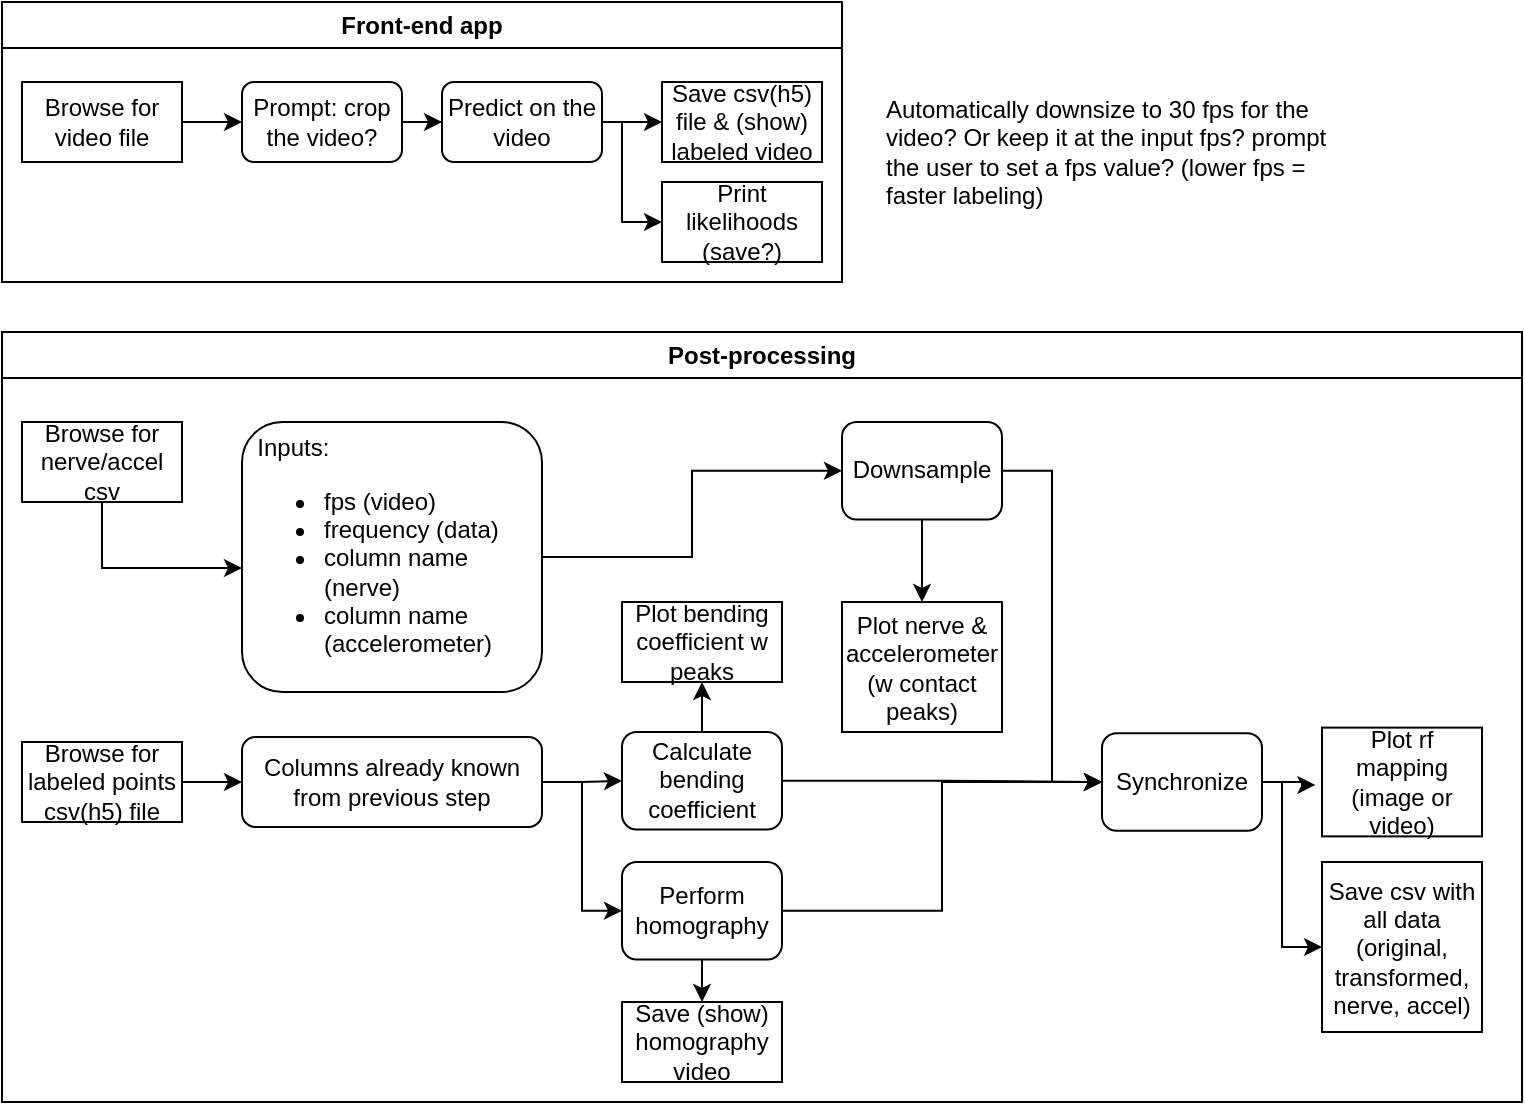 <mxfile version="24.9.3">
  <diagram name="Page-1" id="vNVrnEABNTlf1aJvdIIX">
    <mxGraphModel dx="1185" dy="648" grid="1" gridSize="10" guides="1" tooltips="1" connect="1" arrows="1" fold="1" page="1" pageScale="1" pageWidth="827" pageHeight="1169" math="0" shadow="0">
      <root>
        <mxCell id="0" />
        <mxCell id="1" parent="0" />
        <mxCell id="pD3Jry5jMXSjcFZiKpdW-15" value="Front-end app" style="swimlane;whiteSpace=wrap;html=1;" vertex="1" parent="1">
          <mxGeometry x="40" y="320" width="420" height="140" as="geometry" />
        </mxCell>
        <mxCell id="pD3Jry5jMXSjcFZiKpdW-1" value="&lt;div&gt;Browse for video file&lt;/div&gt;" style="rounded=0;whiteSpace=wrap;html=1;" vertex="1" parent="pD3Jry5jMXSjcFZiKpdW-15">
          <mxGeometry x="10" y="40" width="80" height="40" as="geometry" />
        </mxCell>
        <mxCell id="pD3Jry5jMXSjcFZiKpdW-7" value="&lt;div&gt;Save csv(h5) file &amp;amp; (show) labeled video&lt;/div&gt;" style="rounded=0;whiteSpace=wrap;html=1;" vertex="1" parent="pD3Jry5jMXSjcFZiKpdW-15">
          <mxGeometry x="330" y="40" width="80" height="40" as="geometry" />
        </mxCell>
        <mxCell id="pD3Jry5jMXSjcFZiKpdW-17" style="edgeStyle=orthogonalEdgeStyle;rounded=0;orthogonalLoop=1;jettySize=auto;html=1;entryX=0;entryY=0.5;entryDx=0;entryDy=0;" edge="1" parent="pD3Jry5jMXSjcFZiKpdW-15" source="pD3Jry5jMXSjcFZiKpdW-10" target="pD3Jry5jMXSjcFZiKpdW-16">
          <mxGeometry relative="1" as="geometry">
            <Array as="points">
              <mxPoint x="310" y="60" />
              <mxPoint x="310" y="110" />
            </Array>
          </mxGeometry>
        </mxCell>
        <mxCell id="pD3Jry5jMXSjcFZiKpdW-10" value="Predict on the video" style="rounded=1;whiteSpace=wrap;html=1;" vertex="1" parent="pD3Jry5jMXSjcFZiKpdW-15">
          <mxGeometry x="220" y="40" width="80" height="40" as="geometry" />
        </mxCell>
        <mxCell id="pD3Jry5jMXSjcFZiKpdW-9" value="Prompt: crop the video?" style="rounded=1;whiteSpace=wrap;html=1;" vertex="1" parent="pD3Jry5jMXSjcFZiKpdW-15">
          <mxGeometry x="120" y="40" width="80" height="40" as="geometry" />
        </mxCell>
        <mxCell id="pD3Jry5jMXSjcFZiKpdW-13" style="edgeStyle=orthogonalEdgeStyle;rounded=0;orthogonalLoop=1;jettySize=auto;html=1;" edge="1" parent="pD3Jry5jMXSjcFZiKpdW-15" source="pD3Jry5jMXSjcFZiKpdW-10" target="pD3Jry5jMXSjcFZiKpdW-7">
          <mxGeometry relative="1" as="geometry" />
        </mxCell>
        <mxCell id="pD3Jry5jMXSjcFZiKpdW-11" style="edgeStyle=orthogonalEdgeStyle;rounded=0;orthogonalLoop=1;jettySize=auto;html=1;entryX=0;entryY=0.5;entryDx=0;entryDy=0;" edge="1" parent="pD3Jry5jMXSjcFZiKpdW-15" source="pD3Jry5jMXSjcFZiKpdW-1" target="pD3Jry5jMXSjcFZiKpdW-9">
          <mxGeometry relative="1" as="geometry" />
        </mxCell>
        <mxCell id="pD3Jry5jMXSjcFZiKpdW-12" style="edgeStyle=orthogonalEdgeStyle;rounded=0;orthogonalLoop=1;jettySize=auto;html=1;entryX=0;entryY=0.5;entryDx=0;entryDy=0;" edge="1" parent="pD3Jry5jMXSjcFZiKpdW-15" source="pD3Jry5jMXSjcFZiKpdW-9" target="pD3Jry5jMXSjcFZiKpdW-10">
          <mxGeometry relative="1" as="geometry" />
        </mxCell>
        <mxCell id="pD3Jry5jMXSjcFZiKpdW-16" value="&lt;div&gt;Print likelihoods (save?)&lt;/div&gt;" style="rounded=0;whiteSpace=wrap;html=1;" vertex="1" parent="pD3Jry5jMXSjcFZiKpdW-15">
          <mxGeometry x="330" y="90" width="80" height="40" as="geometry" />
        </mxCell>
        <mxCell id="pD3Jry5jMXSjcFZiKpdW-18" value="Post-processing" style="swimlane;whiteSpace=wrap;html=1;" vertex="1" parent="1">
          <mxGeometry x="40" y="485" width="760" height="385" as="geometry" />
        </mxCell>
        <mxCell id="pD3Jry5jMXSjcFZiKpdW-28" style="edgeStyle=orthogonalEdgeStyle;rounded=0;orthogonalLoop=1;jettySize=auto;html=1;" edge="1" parent="pD3Jry5jMXSjcFZiKpdW-18" source="pD3Jry5jMXSjcFZiKpdW-19" target="pD3Jry5jMXSjcFZiKpdW-27">
          <mxGeometry relative="1" as="geometry">
            <Array as="points">
              <mxPoint x="50" y="118" />
            </Array>
          </mxGeometry>
        </mxCell>
        <mxCell id="pD3Jry5jMXSjcFZiKpdW-19" value="&lt;div&gt;Browse for nerve/accel csv&lt;/div&gt;" style="rounded=0;whiteSpace=wrap;html=1;" vertex="1" parent="pD3Jry5jMXSjcFZiKpdW-18">
          <mxGeometry x="10" y="45" width="80" height="40" as="geometry" />
        </mxCell>
        <mxCell id="pD3Jry5jMXSjcFZiKpdW-45" style="edgeStyle=orthogonalEdgeStyle;rounded=0;orthogonalLoop=1;jettySize=auto;html=1;entryX=0;entryY=0.5;entryDx=0;entryDy=0;" edge="1" parent="pD3Jry5jMXSjcFZiKpdW-18" source="pD3Jry5jMXSjcFZiKpdW-27" target="pD3Jry5jMXSjcFZiKpdW-44">
          <mxGeometry relative="1" as="geometry" />
        </mxCell>
        <mxCell id="pD3Jry5jMXSjcFZiKpdW-27" value="&lt;div align=&quot;left&quot;&gt;&amp;nbsp; Inputs:&lt;/div&gt;&lt;div align=&quot;left&quot;&gt;&lt;ul&gt;&lt;li&gt;fps (video)&lt;/li&gt;&lt;li&gt;frequency (data)&lt;/li&gt;&lt;li&gt;column name (nerve)&lt;/li&gt;&lt;li&gt;column name (accelerometer)&lt;/li&gt;&lt;/ul&gt;&lt;/div&gt;" style="rounded=1;whiteSpace=wrap;html=1;" vertex="1" parent="pD3Jry5jMXSjcFZiKpdW-18">
          <mxGeometry x="120" y="45" width="150" height="135" as="geometry" />
        </mxCell>
        <mxCell id="pD3Jry5jMXSjcFZiKpdW-32" style="edgeStyle=orthogonalEdgeStyle;rounded=0;orthogonalLoop=1;jettySize=auto;html=1;entryX=0;entryY=0.5;entryDx=0;entryDy=0;" edge="1" parent="pD3Jry5jMXSjcFZiKpdW-18" source="pD3Jry5jMXSjcFZiKpdW-30" target="pD3Jry5jMXSjcFZiKpdW-31">
          <mxGeometry relative="1" as="geometry" />
        </mxCell>
        <mxCell id="pD3Jry5jMXSjcFZiKpdW-30" value="&lt;div&gt;Browse for labeled points csv(h5) file&lt;/div&gt;" style="rounded=0;whiteSpace=wrap;html=1;" vertex="1" parent="pD3Jry5jMXSjcFZiKpdW-18">
          <mxGeometry x="10" y="205" width="80" height="40" as="geometry" />
        </mxCell>
        <mxCell id="pD3Jry5jMXSjcFZiKpdW-39" style="edgeStyle=orthogonalEdgeStyle;rounded=0;orthogonalLoop=1;jettySize=auto;html=1;entryX=0;entryY=0.5;entryDx=0;entryDy=0;" edge="1" parent="pD3Jry5jMXSjcFZiKpdW-18" source="pD3Jry5jMXSjcFZiKpdW-31" target="pD3Jry5jMXSjcFZiKpdW-35">
          <mxGeometry relative="1" as="geometry" />
        </mxCell>
        <mxCell id="pD3Jry5jMXSjcFZiKpdW-43" style="edgeStyle=orthogonalEdgeStyle;rounded=0;orthogonalLoop=1;jettySize=auto;html=1;entryX=0;entryY=0.5;entryDx=0;entryDy=0;" edge="1" parent="pD3Jry5jMXSjcFZiKpdW-18" source="pD3Jry5jMXSjcFZiKpdW-31" target="pD3Jry5jMXSjcFZiKpdW-40">
          <mxGeometry relative="1" as="geometry" />
        </mxCell>
        <mxCell id="pD3Jry5jMXSjcFZiKpdW-31" value="Columns already known from previous step" style="rounded=1;whiteSpace=wrap;html=1;" vertex="1" parent="pD3Jry5jMXSjcFZiKpdW-18">
          <mxGeometry x="120" y="202.5" width="150" height="45" as="geometry" />
        </mxCell>
        <mxCell id="pD3Jry5jMXSjcFZiKpdW-37" style="edgeStyle=orthogonalEdgeStyle;rounded=0;orthogonalLoop=1;jettySize=auto;html=1;entryX=0.5;entryY=1;entryDx=0;entryDy=0;" edge="1" parent="pD3Jry5jMXSjcFZiKpdW-18" source="pD3Jry5jMXSjcFZiKpdW-35" target="pD3Jry5jMXSjcFZiKpdW-36">
          <mxGeometry relative="1" as="geometry" />
        </mxCell>
        <mxCell id="pD3Jry5jMXSjcFZiKpdW-49" style="edgeStyle=orthogonalEdgeStyle;rounded=0;orthogonalLoop=1;jettySize=auto;html=1;entryX=0;entryY=0.5;entryDx=0;entryDy=0;" edge="1" parent="pD3Jry5jMXSjcFZiKpdW-18" source="pD3Jry5jMXSjcFZiKpdW-35" target="pD3Jry5jMXSjcFZiKpdW-48">
          <mxGeometry relative="1" as="geometry" />
        </mxCell>
        <mxCell id="pD3Jry5jMXSjcFZiKpdW-35" value="Calculate bending coefficient" style="rounded=1;whiteSpace=wrap;html=1;" vertex="1" parent="pD3Jry5jMXSjcFZiKpdW-18">
          <mxGeometry x="310" y="200" width="80" height="48.75" as="geometry" />
        </mxCell>
        <mxCell id="pD3Jry5jMXSjcFZiKpdW-36" value="&lt;div&gt;Plot bending coefficient w peaks&lt;/div&gt;" style="rounded=0;whiteSpace=wrap;html=1;" vertex="1" parent="pD3Jry5jMXSjcFZiKpdW-18">
          <mxGeometry x="310" y="135" width="80" height="40" as="geometry" />
        </mxCell>
        <mxCell id="pD3Jry5jMXSjcFZiKpdW-42" style="edgeStyle=orthogonalEdgeStyle;rounded=0;orthogonalLoop=1;jettySize=auto;html=1;" edge="1" parent="pD3Jry5jMXSjcFZiKpdW-18" source="pD3Jry5jMXSjcFZiKpdW-40" target="pD3Jry5jMXSjcFZiKpdW-41">
          <mxGeometry relative="1" as="geometry" />
        </mxCell>
        <mxCell id="pD3Jry5jMXSjcFZiKpdW-50" style="edgeStyle=orthogonalEdgeStyle;rounded=0;orthogonalLoop=1;jettySize=auto;html=1;entryX=0;entryY=0.5;entryDx=0;entryDy=0;" edge="1" parent="pD3Jry5jMXSjcFZiKpdW-18" source="pD3Jry5jMXSjcFZiKpdW-40" target="pD3Jry5jMXSjcFZiKpdW-48">
          <mxGeometry relative="1" as="geometry" />
        </mxCell>
        <mxCell id="pD3Jry5jMXSjcFZiKpdW-40" value="Perform homography" style="rounded=1;whiteSpace=wrap;html=1;" vertex="1" parent="pD3Jry5jMXSjcFZiKpdW-18">
          <mxGeometry x="310" y="265" width="80" height="48.75" as="geometry" />
        </mxCell>
        <mxCell id="pD3Jry5jMXSjcFZiKpdW-41" value="&lt;div&gt;Save (show) homography video&lt;/div&gt;" style="rounded=0;whiteSpace=wrap;html=1;" vertex="1" parent="pD3Jry5jMXSjcFZiKpdW-18">
          <mxGeometry x="310" y="335" width="80" height="40" as="geometry" />
        </mxCell>
        <mxCell id="pD3Jry5jMXSjcFZiKpdW-47" style="edgeStyle=orthogonalEdgeStyle;rounded=0;orthogonalLoop=1;jettySize=auto;html=1;entryX=0.5;entryY=0;entryDx=0;entryDy=0;" edge="1" parent="pD3Jry5jMXSjcFZiKpdW-18" source="pD3Jry5jMXSjcFZiKpdW-44" target="pD3Jry5jMXSjcFZiKpdW-46">
          <mxGeometry relative="1" as="geometry" />
        </mxCell>
        <mxCell id="pD3Jry5jMXSjcFZiKpdW-51" style="edgeStyle=orthogonalEdgeStyle;rounded=0;orthogonalLoop=1;jettySize=auto;html=1;entryX=0;entryY=0.5;entryDx=0;entryDy=0;" edge="1" parent="pD3Jry5jMXSjcFZiKpdW-18" source="pD3Jry5jMXSjcFZiKpdW-44" target="pD3Jry5jMXSjcFZiKpdW-48">
          <mxGeometry relative="1" as="geometry" />
        </mxCell>
        <mxCell id="pD3Jry5jMXSjcFZiKpdW-44" value="Downsample" style="rounded=1;whiteSpace=wrap;html=1;" vertex="1" parent="pD3Jry5jMXSjcFZiKpdW-18">
          <mxGeometry x="420" y="45" width="80" height="48.75" as="geometry" />
        </mxCell>
        <mxCell id="pD3Jry5jMXSjcFZiKpdW-46" value="&lt;div&gt;Plot nerve &amp;amp; accelerometer (w contact peaks)&lt;/div&gt;" style="rounded=0;whiteSpace=wrap;html=1;" vertex="1" parent="pD3Jry5jMXSjcFZiKpdW-18">
          <mxGeometry x="420" y="135" width="80" height="65" as="geometry" />
        </mxCell>
        <mxCell id="pD3Jry5jMXSjcFZiKpdW-56" style="edgeStyle=orthogonalEdgeStyle;rounded=0;orthogonalLoop=1;jettySize=auto;html=1;entryX=0;entryY=0.5;entryDx=0;entryDy=0;" edge="1" parent="pD3Jry5jMXSjcFZiKpdW-18" source="pD3Jry5jMXSjcFZiKpdW-48" target="pD3Jry5jMXSjcFZiKpdW-54">
          <mxGeometry relative="1" as="geometry">
            <Array as="points">
              <mxPoint x="640" y="225" />
              <mxPoint x="640" y="308" />
            </Array>
          </mxGeometry>
        </mxCell>
        <mxCell id="pD3Jry5jMXSjcFZiKpdW-48" value="Synchronize" style="rounded=1;whiteSpace=wrap;html=1;" vertex="1" parent="pD3Jry5jMXSjcFZiKpdW-18">
          <mxGeometry x="550" y="200.63" width="80" height="48.75" as="geometry" />
        </mxCell>
        <mxCell id="pD3Jry5jMXSjcFZiKpdW-52" value="Plot rf mapping (image or video)" style="rounded=0;whiteSpace=wrap;html=1;" vertex="1" parent="pD3Jry5jMXSjcFZiKpdW-18">
          <mxGeometry x="660" y="197.81" width="80" height="54.38" as="geometry" />
        </mxCell>
        <mxCell id="pD3Jry5jMXSjcFZiKpdW-53" style="edgeStyle=orthogonalEdgeStyle;rounded=0;orthogonalLoop=1;jettySize=auto;html=1;entryX=-0.041;entryY=0.527;entryDx=0;entryDy=0;entryPerimeter=0;" edge="1" parent="pD3Jry5jMXSjcFZiKpdW-18" source="pD3Jry5jMXSjcFZiKpdW-48" target="pD3Jry5jMXSjcFZiKpdW-52">
          <mxGeometry relative="1" as="geometry" />
        </mxCell>
        <mxCell id="pD3Jry5jMXSjcFZiKpdW-54" value="Save csv with all data (original, transformed, nerve, accel)" style="rounded=0;whiteSpace=wrap;html=1;" vertex="1" parent="pD3Jry5jMXSjcFZiKpdW-18">
          <mxGeometry x="660" y="265" width="80" height="85" as="geometry" />
        </mxCell>
        <mxCell id="pD3Jry5jMXSjcFZiKpdW-23" value="&lt;div align=&quot;left&quot;&gt;Automatically downsize to 30 fps for the video? Or keep it at the input fps? prompt the user to set a fps value? (lower fps = faster labeling)&lt;/div&gt;" style="text;html=1;align=left;verticalAlign=middle;whiteSpace=wrap;rounded=0;" vertex="1" parent="1">
          <mxGeometry x="480" y="360" width="230" height="70" as="geometry" />
        </mxCell>
      </root>
    </mxGraphModel>
  </diagram>
</mxfile>
